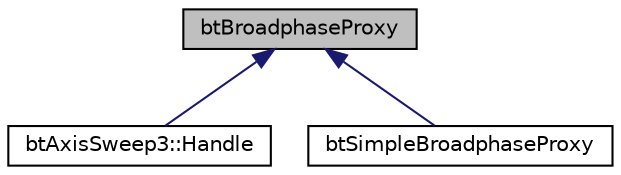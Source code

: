 digraph G
{
  edge [fontname="Helvetica",fontsize="10",labelfontname="Helvetica",labelfontsize="10"];
  node [fontname="Helvetica",fontsize="10",shape=record];
  Node1 [label="btBroadphaseProxy",height=0.2,width=0.4,color="black", fillcolor="grey75", style="filled" fontcolor="black"];
  Node1 -> Node2 [dir="back",color="midnightblue",fontsize="10",style="solid",fontname="Helvetica"];
  Node2 [label="btAxisSweep3::Handle",height=0.2,width=0.4,color="black", fillcolor="white", style="filled",URL="$classbtAxisSweep3_1_1Handle.html"];
  Node1 -> Node3 [dir="back",color="midnightblue",fontsize="10",style="solid",fontname="Helvetica"];
  Node3 [label="btSimpleBroadphaseProxy",height=0.2,width=0.4,color="black", fillcolor="white", style="filled",URL="$structbtSimpleBroadphaseProxy.html"];
}
